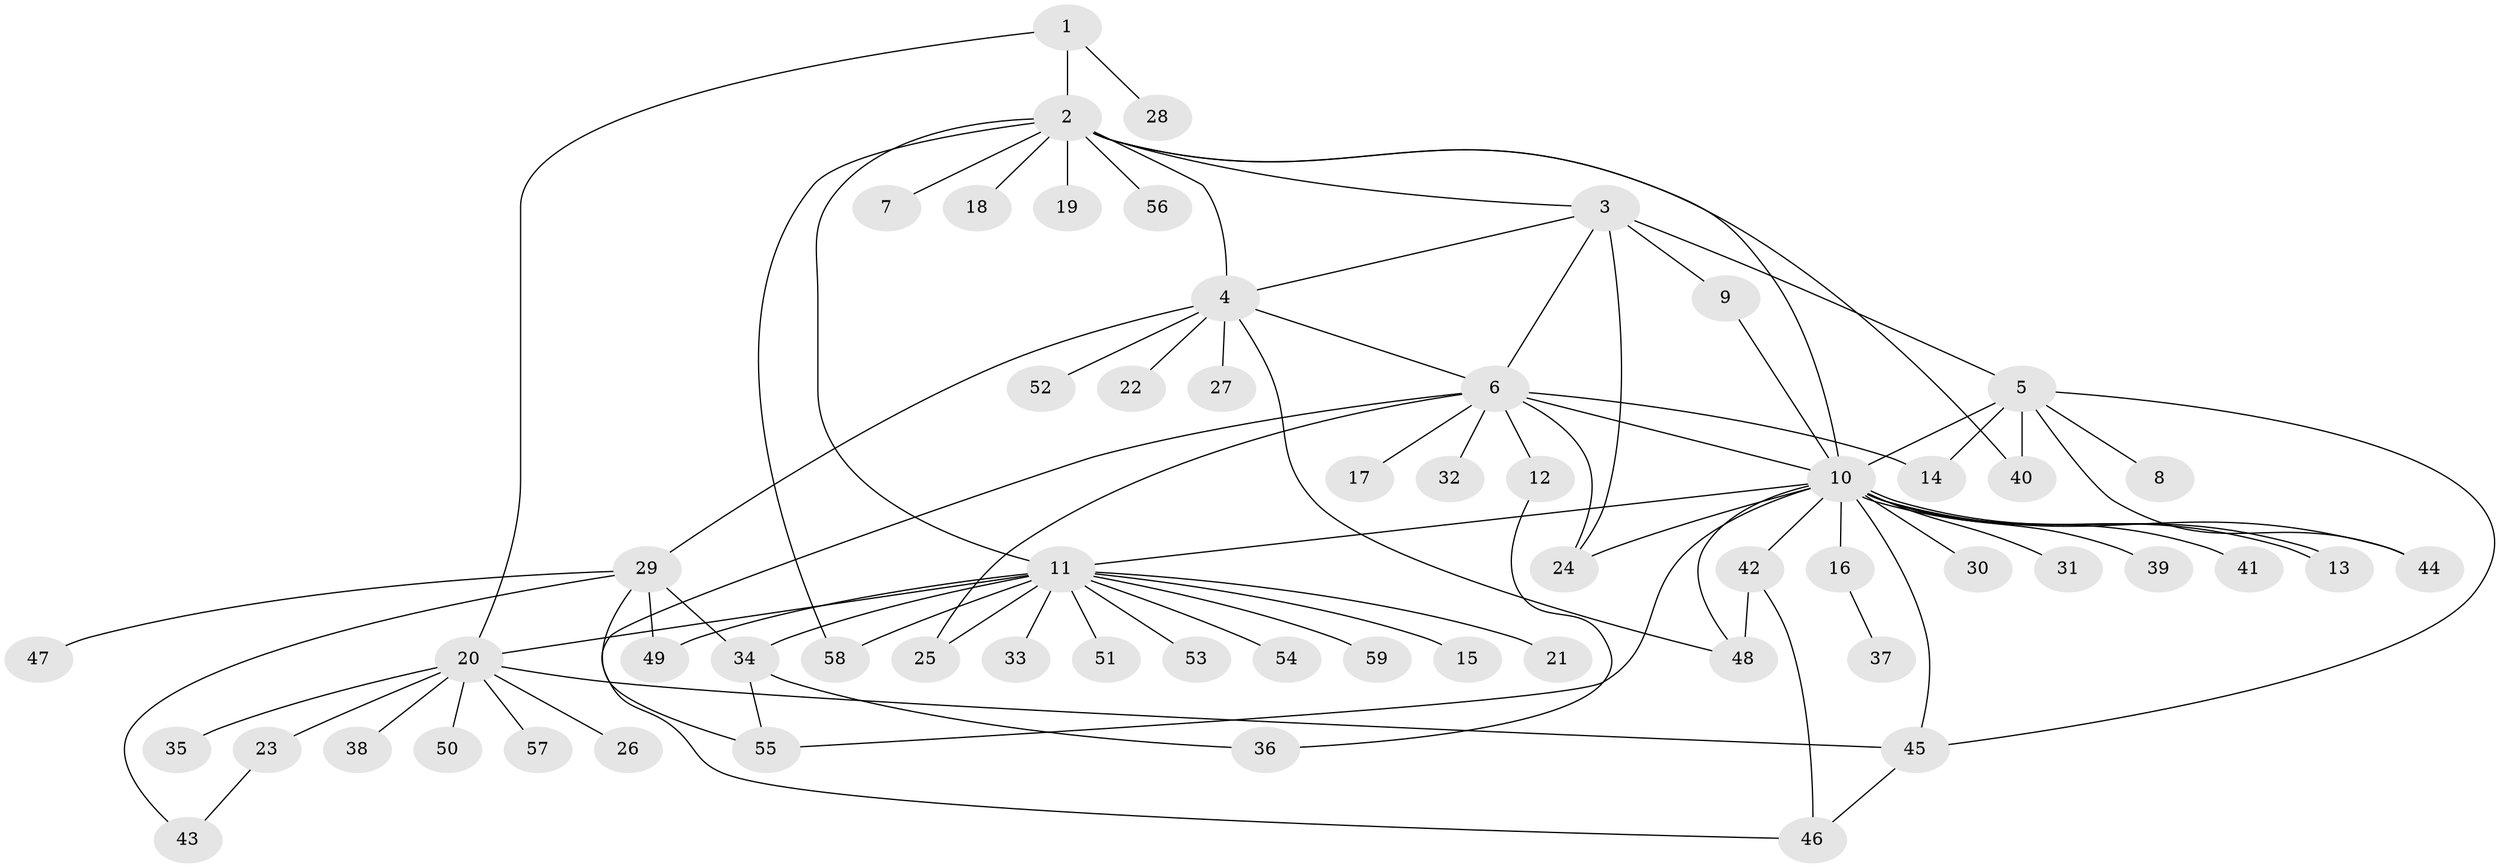 // Generated by graph-tools (version 1.1) at 2025/49/03/09/25 03:49:45]
// undirected, 59 vertices, 85 edges
graph export_dot {
graph [start="1"]
  node [color=gray90,style=filled];
  1;
  2;
  3;
  4;
  5;
  6;
  7;
  8;
  9;
  10;
  11;
  12;
  13;
  14;
  15;
  16;
  17;
  18;
  19;
  20;
  21;
  22;
  23;
  24;
  25;
  26;
  27;
  28;
  29;
  30;
  31;
  32;
  33;
  34;
  35;
  36;
  37;
  38;
  39;
  40;
  41;
  42;
  43;
  44;
  45;
  46;
  47;
  48;
  49;
  50;
  51;
  52;
  53;
  54;
  55;
  56;
  57;
  58;
  59;
  1 -- 2;
  1 -- 20;
  1 -- 28;
  2 -- 3;
  2 -- 4;
  2 -- 7;
  2 -- 10;
  2 -- 11;
  2 -- 18;
  2 -- 19;
  2 -- 40;
  2 -- 56;
  2 -- 58;
  3 -- 4;
  3 -- 5;
  3 -- 6;
  3 -- 9;
  3 -- 24;
  4 -- 6;
  4 -- 22;
  4 -- 27;
  4 -- 29;
  4 -- 48;
  4 -- 52;
  5 -- 8;
  5 -- 10;
  5 -- 14;
  5 -- 40;
  5 -- 44;
  5 -- 45;
  6 -- 10;
  6 -- 12;
  6 -- 14;
  6 -- 17;
  6 -- 24;
  6 -- 25;
  6 -- 32;
  6 -- 46;
  9 -- 10;
  10 -- 11;
  10 -- 13;
  10 -- 13;
  10 -- 16;
  10 -- 24;
  10 -- 30;
  10 -- 31;
  10 -- 39;
  10 -- 41;
  10 -- 42;
  10 -- 44;
  10 -- 45;
  10 -- 48;
  10 -- 55;
  11 -- 15;
  11 -- 20;
  11 -- 21;
  11 -- 25;
  11 -- 33;
  11 -- 34;
  11 -- 49;
  11 -- 51;
  11 -- 53;
  11 -- 54;
  11 -- 58;
  11 -- 59;
  12 -- 36;
  16 -- 37;
  20 -- 23;
  20 -- 26;
  20 -- 35;
  20 -- 38;
  20 -- 45;
  20 -- 50;
  20 -- 57;
  23 -- 43;
  29 -- 34;
  29 -- 43;
  29 -- 47;
  29 -- 49;
  29 -- 55;
  34 -- 36;
  34 -- 55;
  42 -- 46;
  42 -- 48;
  45 -- 46;
}
